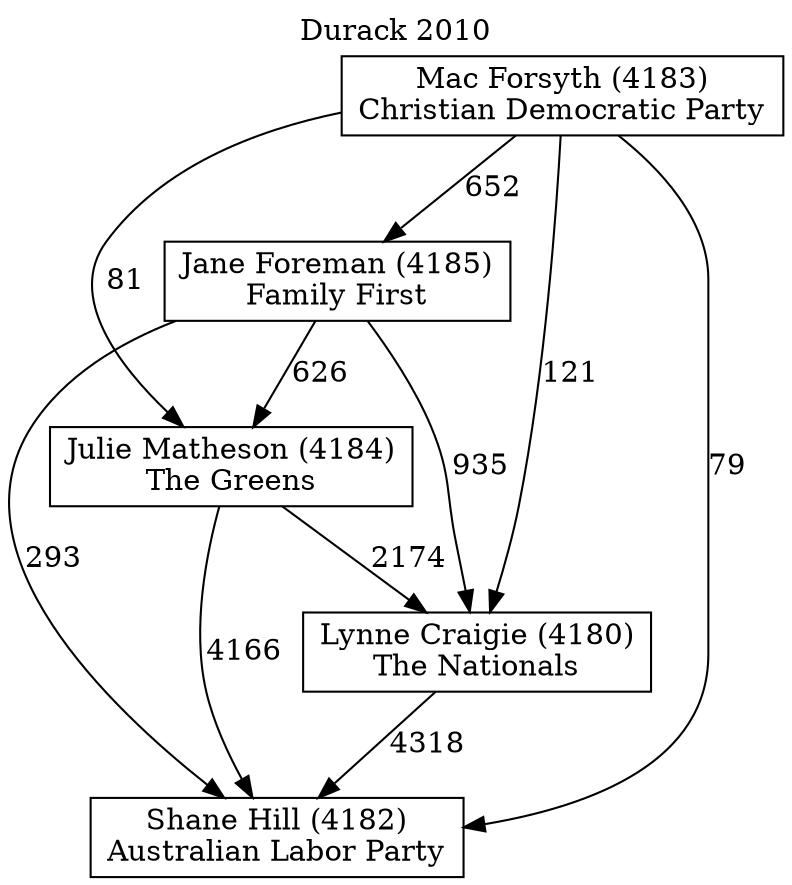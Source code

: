 // House preference flow
digraph "Shane Hill (4182)_Durack_2010" {
	graph [label="Durack 2010" labelloc=t mclimit=10]
	node [shape=box]
	"Jane Foreman (4185)" [label="Jane Foreman (4185)
Family First"]
	"Julie Matheson (4184)" [label="Julie Matheson (4184)
The Greens"]
	"Lynne Craigie (4180)" [label="Lynne Craigie (4180)
The Nationals"]
	"Mac Forsyth (4183)" [label="Mac Forsyth (4183)
Christian Democratic Party"]
	"Shane Hill (4182)" [label="Shane Hill (4182)
Australian Labor Party"]
	"Jane Foreman (4185)" -> "Julie Matheson (4184)" [label=626]
	"Jane Foreman (4185)" -> "Lynne Craigie (4180)" [label=935]
	"Jane Foreman (4185)" -> "Shane Hill (4182)" [label=293]
	"Julie Matheson (4184)" -> "Lynne Craigie (4180)" [label=2174]
	"Julie Matheson (4184)" -> "Shane Hill (4182)" [label=4166]
	"Lynne Craigie (4180)" -> "Shane Hill (4182)" [label=4318]
	"Mac Forsyth (4183)" -> "Jane Foreman (4185)" [label=652]
	"Mac Forsyth (4183)" -> "Julie Matheson (4184)" [label=81]
	"Mac Forsyth (4183)" -> "Lynne Craigie (4180)" [label=121]
	"Mac Forsyth (4183)" -> "Shane Hill (4182)" [label=79]
}
